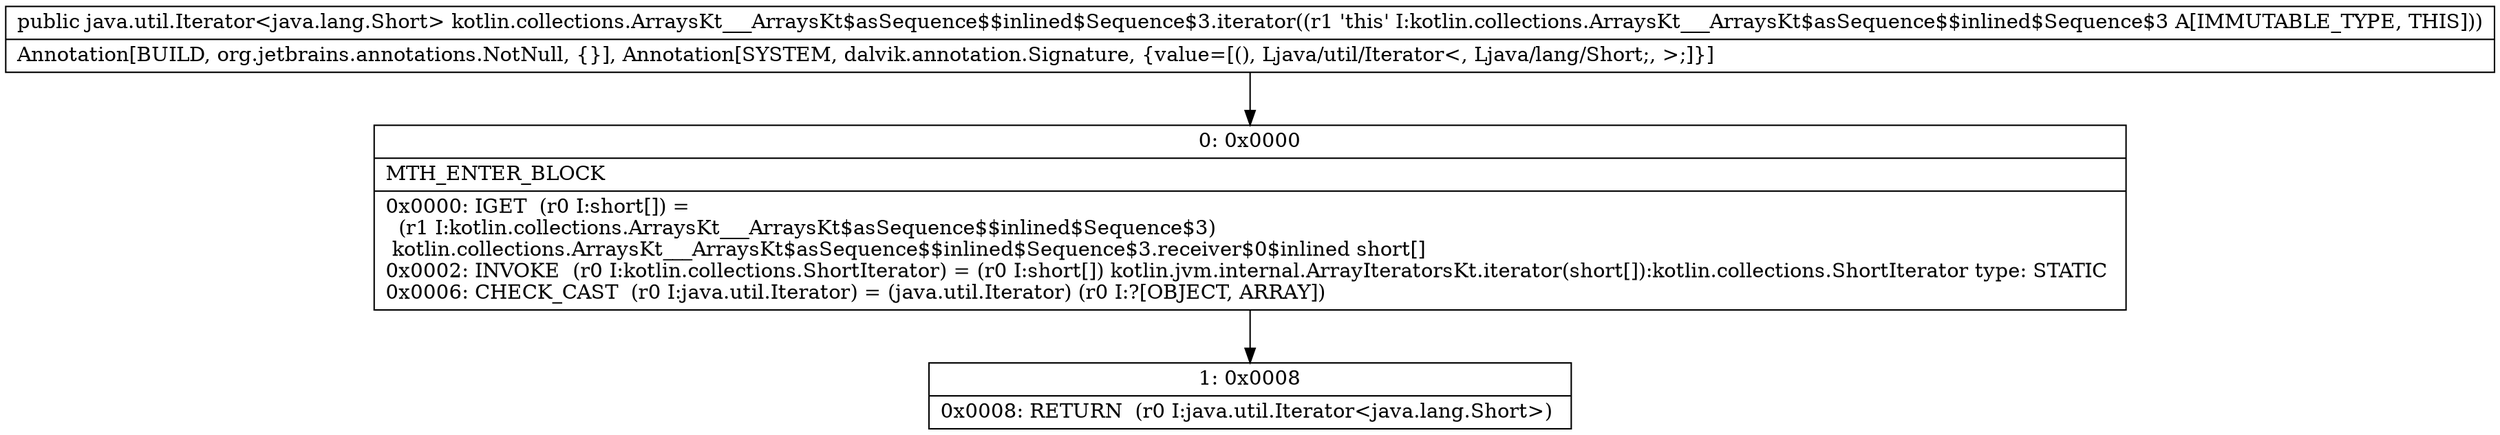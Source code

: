 digraph "CFG forkotlin.collections.ArraysKt___ArraysKt$asSequence$$inlined$Sequence$3.iterator()Ljava\/util\/Iterator;" {
Node_0 [shape=record,label="{0\:\ 0x0000|MTH_ENTER_BLOCK\l|0x0000: IGET  (r0 I:short[]) = \l  (r1 I:kotlin.collections.ArraysKt___ArraysKt$asSequence$$inlined$Sequence$3)\l kotlin.collections.ArraysKt___ArraysKt$asSequence$$inlined$Sequence$3.receiver$0$inlined short[] \l0x0002: INVOKE  (r0 I:kotlin.collections.ShortIterator) = (r0 I:short[]) kotlin.jvm.internal.ArrayIteratorsKt.iterator(short[]):kotlin.collections.ShortIterator type: STATIC \l0x0006: CHECK_CAST  (r0 I:java.util.Iterator) = (java.util.Iterator) (r0 I:?[OBJECT, ARRAY]) \l}"];
Node_1 [shape=record,label="{1\:\ 0x0008|0x0008: RETURN  (r0 I:java.util.Iterator\<java.lang.Short\>) \l}"];
MethodNode[shape=record,label="{public java.util.Iterator\<java.lang.Short\> kotlin.collections.ArraysKt___ArraysKt$asSequence$$inlined$Sequence$3.iterator((r1 'this' I:kotlin.collections.ArraysKt___ArraysKt$asSequence$$inlined$Sequence$3 A[IMMUTABLE_TYPE, THIS]))  | Annotation[BUILD, org.jetbrains.annotations.NotNull, \{\}], Annotation[SYSTEM, dalvik.annotation.Signature, \{value=[(), Ljava\/util\/Iterator\<, Ljava\/lang\/Short;, \>;]\}]\l}"];
MethodNode -> Node_0;
Node_0 -> Node_1;
}

